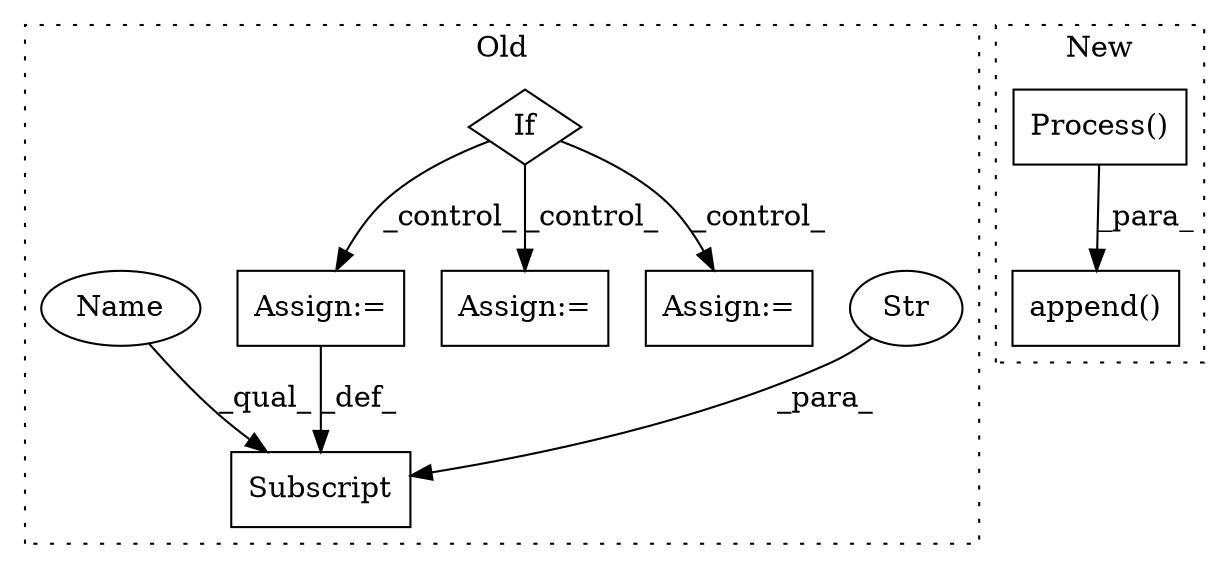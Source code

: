 digraph G {
subgraph cluster0 {
1 [label="Subscript" a="63" s="593,0" l="34,0" shape="box"];
3 [label="Str" a="66" s="604" l="22" shape="ellipse"];
5 [label="Assign:=" a="68" s="627" l="3" shape="box"];
6 [label="If" a="96" s="414" l="3" shape="diamond"];
7 [label="Assign:=" a="68" s="496" l="3" shape="box"];
8 [label="Assign:=" a="68" s="664" l="3" shape="box"];
9 [label="Name" a="87" s="593" l="10" shape="ellipse"];
label = "Old";
style="dotted";
}
subgraph cluster1 {
2 [label="Process()" a="75" s="7640" l="1378" shape="box"];
4 [label="append()" a="75" s="7623,9018" l="17,1" shape="box"];
label = "New";
style="dotted";
}
2 -> 4 [label="_para_"];
3 -> 1 [label="_para_"];
5 -> 1 [label="_def_"];
6 -> 8 [label="_control_"];
6 -> 5 [label="_control_"];
6 -> 7 [label="_control_"];
9 -> 1 [label="_qual_"];
}